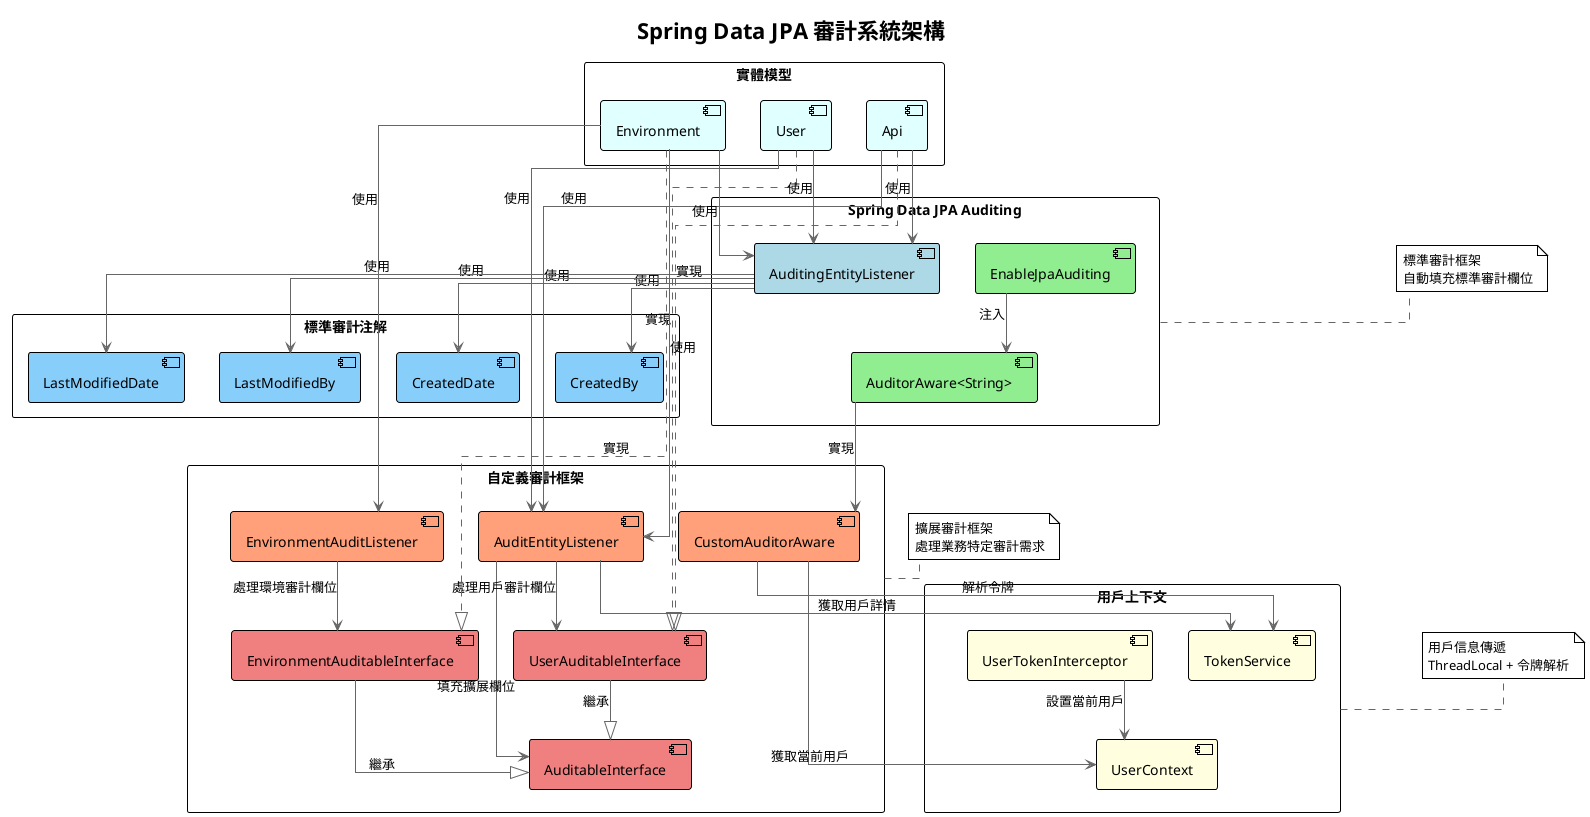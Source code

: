 @startuml "審計系統架構概覽"
!theme plain
skinparam linetype ortho
skinparam packageStyle rectangle
skinparam componentStyle uml2
skinparam backgroundColor white
skinparam ArrowColor #666666

title "Spring Data JPA 審計系統架構"

' 組件定義
package "Spring Data JPA Auditing" {
  [AuditingEntityListener] as AEL #LightBlue
  [EnableJpaAuditing] as EJA #LightGreen
  [AuditorAware<String>] as AA #LightGreen
}

package "標準審計注解" {
  [CreatedBy] as CB #LightSkyBlue
  [CreatedDate] as CD #LightSkyBlue
  [LastModifiedBy] as LMB #LightSkyBlue
  [LastModifiedDate] as LMD #LightSkyBlue
}

package "自定義審計框架" {
  [AuditableInterface] as AI #LightCoral
  [UserAuditableInterface] as UAI #LightCoral
  [EnvironmentAuditableInterface] as EAI #LightCoral
  [AuditEntityListener] as AUL #LightSalmon
  [EnvironmentAuditListener] as EAL #LightSalmon
  [CustomAuditorAware] as CAA #LightSalmon
}

package "用戶上下文" {
  [UserContext] as UC #LightYellow
  [TokenService] as TS #LightYellow
  [UserTokenInterceptor] as UTI #LightYellow
}

package "實體模型" {
  [User] as U #LightCyan
  [Api] as API #LightCyan
  [Environment] as ENV #LightCyan
}

' 關係定義
' Spring Data JPA 配置
EJA --> AA : 注入
AA --> CAA : 實現

' 審計監聽器
AEL --> CB : 使用
AEL --> CD : 使用
AEL --> LMB : 使用
AEL --> LMD : 使用

' 用戶上下文流程
UTI --> UC : 設置當前用戶
CAA --> UC : 獲取當前用戶
CAA --> TS : 解析令牌

' 自定義審計監聽器
AUL --> AI : 填充擴展欄位
AUL --> UAI : 處理用戶審計欄位
EAL --> EAI : 處理環境審計欄位
AUL --> TS : 獲取用戶詳情

' 實體與介面
U ..|> UAI : 實現
API ..|> UAI : 實現
ENV ..|> EAI : 實現
UAI --|> AI : 繼承
EAI --|> AI : 繼承

' 實體與監聽器
U --> AEL : 使用
U --> AUL : 使用
API --> AEL : 使用
API --> AUL : 使用
ENV --> AEL : 使用
ENV --> AUL : 使用
ENV --> EAL : 使用

note right of [Spring Data JPA Auditing]
  標準審計框架
  自動填充標準審計欄位
end note

note right of [自定義審計框架]
  擴展審計框架
  處理業務特定審計需求
end note

note right of [用戶上下文]
  用戶信息傳遞
  ThreadLocal + 令牌解析
end note

@enduml